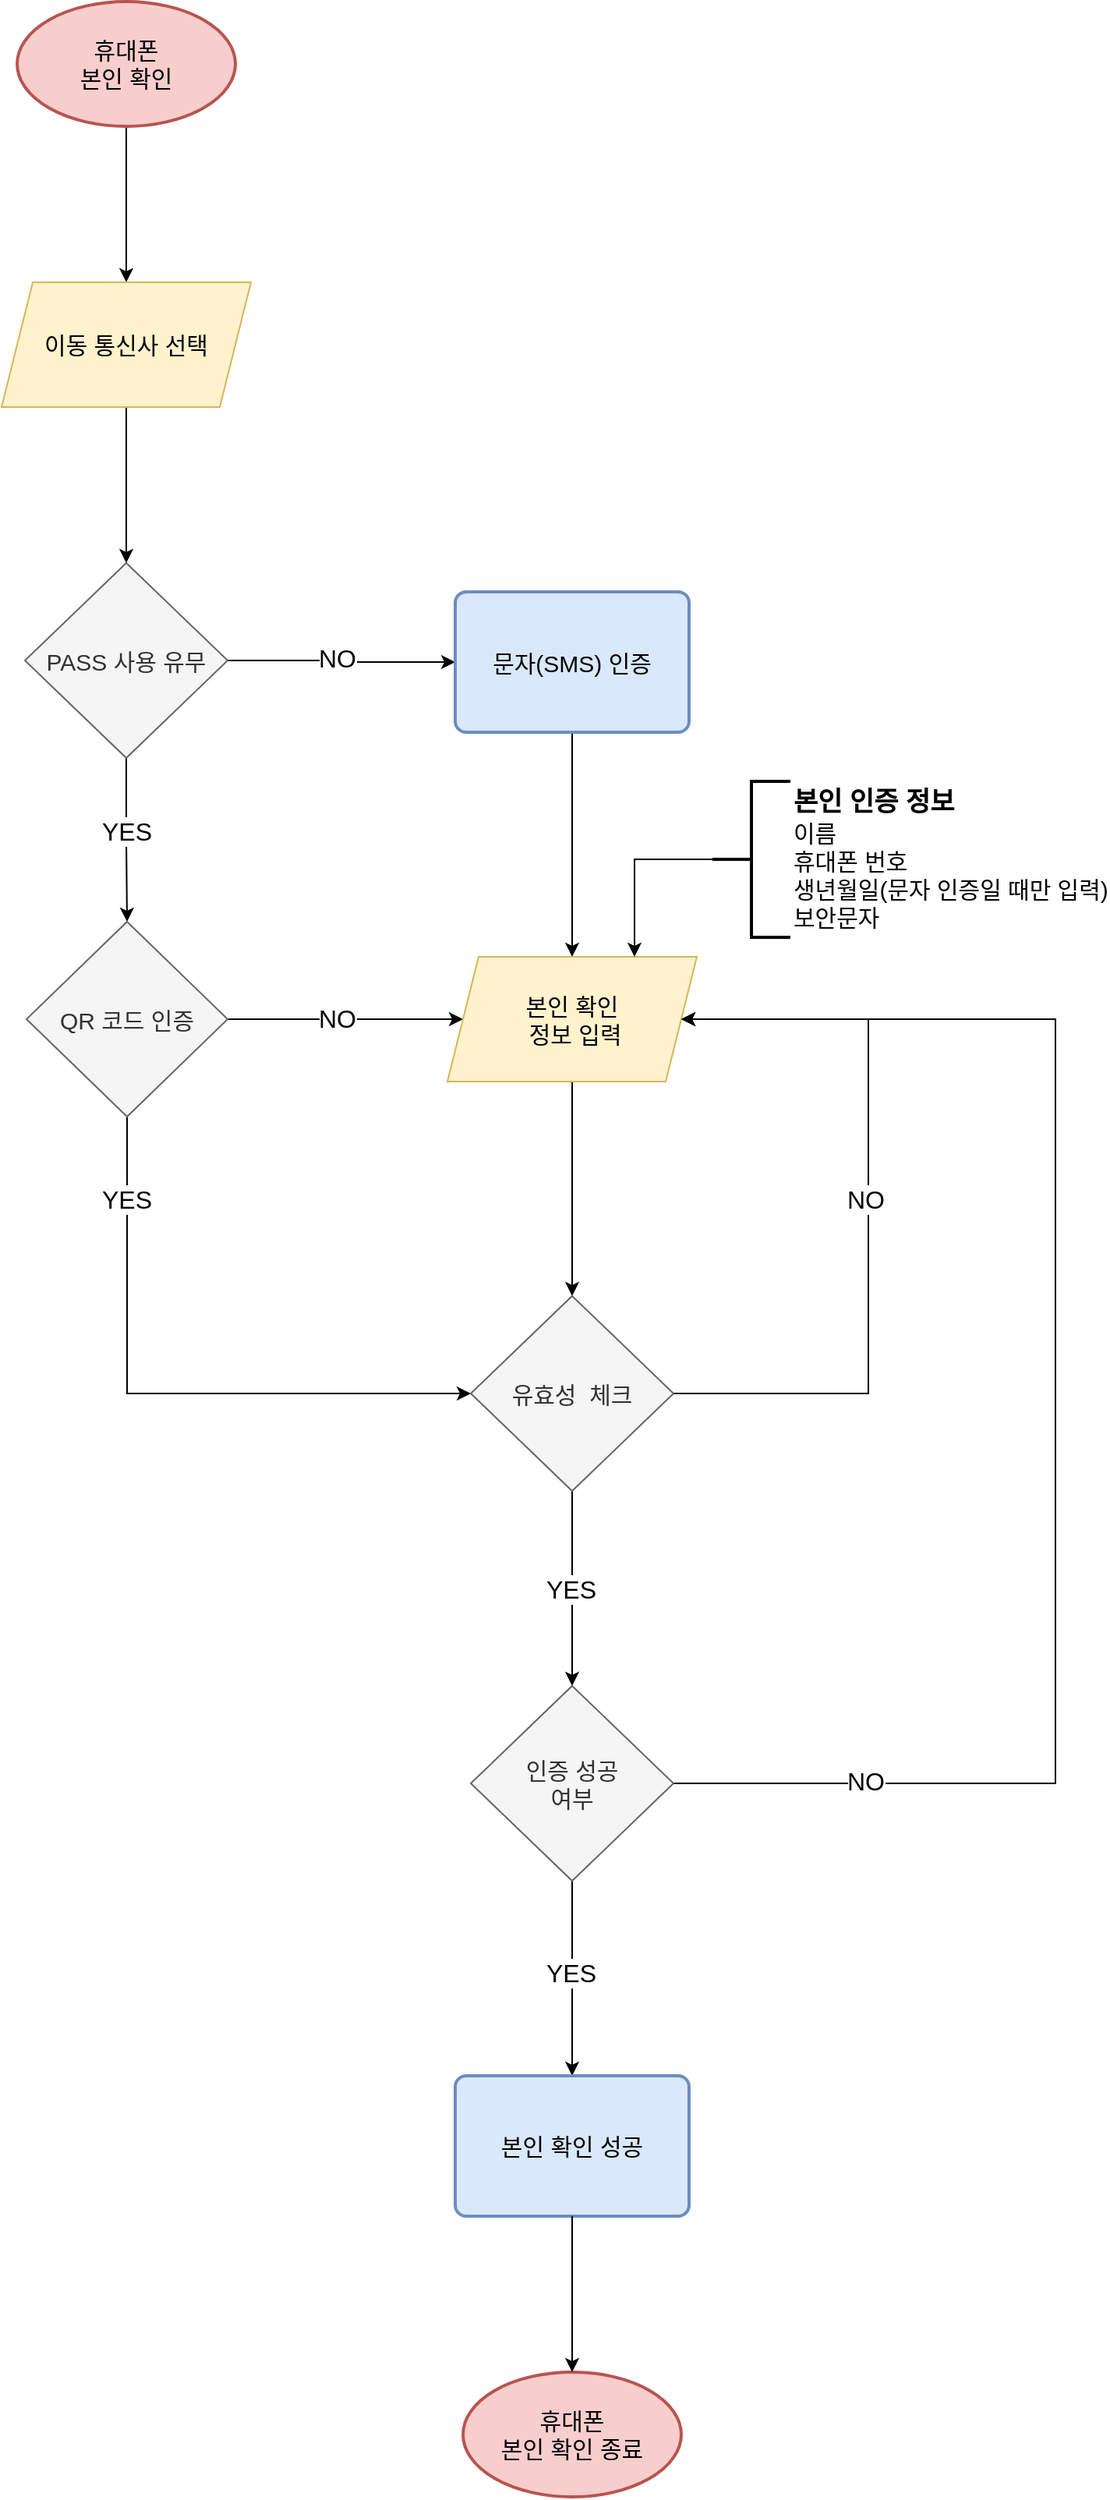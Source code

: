 <mxfile version="24.2.7" type="github">
  <diagram id="C5RBs43oDa-KdzZeNtuy" name="Page-1">
    <mxGraphModel dx="2049" dy="1114" grid="1" gridSize="10" guides="1" tooltips="1" connect="1" arrows="1" fold="1" page="1" pageScale="1" pageWidth="827" pageHeight="1169" math="0" shadow="0">
      <root>
        <mxCell id="WIyWlLk6GJQsqaUBKTNV-0" />
        <mxCell id="WIyWlLk6GJQsqaUBKTNV-1" parent="WIyWlLk6GJQsqaUBKTNV-0" />
        <mxCell id="JT5BL7dFvs0LwUX9XZ8y-6" style="edgeStyle=orthogonalEdgeStyle;rounded=0;orthogonalLoop=1;jettySize=auto;html=1;entryX=0.5;entryY=0;entryDx=0;entryDy=0;" edge="1" parent="WIyWlLk6GJQsqaUBKTNV-1" source="JT5BL7dFvs0LwUX9XZ8y-1" target="JT5BL7dFvs0LwUX9XZ8y-14">
          <mxGeometry relative="1" as="geometry">
            <mxPoint x="300" y="400" as="targetPoint" />
          </mxGeometry>
        </mxCell>
        <mxCell id="JT5BL7dFvs0LwUX9XZ8y-1" value="&lt;div&gt;&lt;font style=&quot;font-size: 15px;&quot;&gt;휴대폰&lt;/font&gt;&lt;/div&gt;&lt;font style=&quot;font-size: 15px;&quot;&gt;본인 확인&lt;/font&gt;" style="strokeWidth=2;html=1;shape=mxgraph.flowchart.start_1;whiteSpace=wrap;fillColor=#f8cecc;strokeColor=#b85450;" vertex="1" parent="WIyWlLk6GJQsqaUBKTNV-1">
          <mxGeometry x="344" y="60" width="140" height="80" as="geometry" />
        </mxCell>
        <mxCell id="JT5BL7dFvs0LwUX9XZ8y-54" style="edgeStyle=orthogonalEdgeStyle;rounded=0;orthogonalLoop=1;jettySize=auto;html=1;entryX=0.5;entryY=0;entryDx=0;entryDy=0;" edge="1" parent="WIyWlLk6GJQsqaUBKTNV-1" source="JT5BL7dFvs0LwUX9XZ8y-10" target="JT5BL7dFvs0LwUX9XZ8y-28">
          <mxGeometry relative="1" as="geometry" />
        </mxCell>
        <mxCell id="JT5BL7dFvs0LwUX9XZ8y-55" style="edgeStyle=orthogonalEdgeStyle;rounded=0;orthogonalLoop=1;jettySize=auto;html=1;" edge="1" parent="WIyWlLk6GJQsqaUBKTNV-1" source="JT5BL7dFvs0LwUX9XZ8y-10" target="JT5BL7dFvs0LwUX9XZ8y-40">
          <mxGeometry relative="1" as="geometry" />
        </mxCell>
        <mxCell id="JT5BL7dFvs0LwUX9XZ8y-10" value="&lt;font style=&quot;font-size: 15px;&quot;&gt;PASS 사용 유무&lt;/font&gt;" style="rhombus;whiteSpace=wrap;html=1;fillColor=#f5f5f5;fontColor=#333333;strokeColor=#666666;" vertex="1" parent="WIyWlLk6GJQsqaUBKTNV-1">
          <mxGeometry x="349" y="420" width="130" height="125" as="geometry" />
        </mxCell>
        <mxCell id="JT5BL7dFvs0LwUX9XZ8y-17" style="edgeStyle=orthogonalEdgeStyle;rounded=0;orthogonalLoop=1;jettySize=auto;html=1;" edge="1" parent="WIyWlLk6GJQsqaUBKTNV-1" source="JT5BL7dFvs0LwUX9XZ8y-14" target="JT5BL7dFvs0LwUX9XZ8y-10">
          <mxGeometry relative="1" as="geometry" />
        </mxCell>
        <mxCell id="JT5BL7dFvs0LwUX9XZ8y-14" value="&lt;span style=&quot;font-size: 15px;&quot;&gt;이동 통신사 선택&lt;/span&gt;" style="shape=parallelogram;perimeter=parallelogramPerimeter;whiteSpace=wrap;html=1;fixedSize=1;fillColor=#fff2cc;strokeColor=#d6b656;" vertex="1" parent="WIyWlLk6GJQsqaUBKTNV-1">
          <mxGeometry x="334" y="240" width="160" height="80" as="geometry" />
        </mxCell>
        <mxCell id="JT5BL7dFvs0LwUX9XZ8y-25" value="NO" style="edgeLabel;html=1;align=center;verticalAlign=middle;resizable=0;points=[];fontSize=16;" vertex="1" connectable="0" parent="WIyWlLk6GJQsqaUBKTNV-1">
          <mxGeometry x="594.995" y="373" as="geometry">
            <mxPoint x="-46" y="108" as="offset" />
          </mxGeometry>
        </mxCell>
        <mxCell id="JT5BL7dFvs0LwUX9XZ8y-36" style="edgeStyle=orthogonalEdgeStyle;rounded=0;orthogonalLoop=1;jettySize=auto;html=1;entryX=0;entryY=0.5;entryDx=0;entryDy=0;" edge="1" parent="WIyWlLk6GJQsqaUBKTNV-1" source="JT5BL7dFvs0LwUX9XZ8y-28" target="JT5BL7dFvs0LwUX9XZ8y-42">
          <mxGeometry relative="1" as="geometry">
            <mxPoint x="915" y="620" as="targetPoint" />
          </mxGeometry>
        </mxCell>
        <mxCell id="JT5BL7dFvs0LwUX9XZ8y-80" style="edgeStyle=orthogonalEdgeStyle;rounded=0;orthogonalLoop=1;jettySize=auto;html=1;entryX=0;entryY=0.5;entryDx=0;entryDy=0;" edge="1" parent="WIyWlLk6GJQsqaUBKTNV-1" source="JT5BL7dFvs0LwUX9XZ8y-28" target="JT5BL7dFvs0LwUX9XZ8y-48">
          <mxGeometry relative="1" as="geometry">
            <mxPoint x="414.5" y="960" as="targetPoint" />
            <Array as="points">
              <mxPoint x="415" y="952" />
            </Array>
          </mxGeometry>
        </mxCell>
        <mxCell id="JT5BL7dFvs0LwUX9XZ8y-28" value="&lt;span style=&quot;font-size: 15px;&quot;&gt;QR 코드 인증&lt;/span&gt;" style="rhombus;whiteSpace=wrap;html=1;fillColor=#f5f5f5;fontColor=#333333;strokeColor=#666666;" vertex="1" parent="WIyWlLk6GJQsqaUBKTNV-1">
          <mxGeometry x="350" y="650" width="129" height="125" as="geometry" />
        </mxCell>
        <mxCell id="JT5BL7dFvs0LwUX9XZ8y-31" value="YES" style="edgeLabel;html=1;align=center;verticalAlign=middle;resizable=0;points=[];fontSize=16;" vertex="1" connectable="0" parent="WIyWlLk6GJQsqaUBKTNV-1">
          <mxGeometry x="459.995" y="483.5" as="geometry">
            <mxPoint x="-46" y="108" as="offset" />
          </mxGeometry>
        </mxCell>
        <mxCell id="JT5BL7dFvs0LwUX9XZ8y-37" value="NO" style="edgeLabel;html=1;align=center;verticalAlign=middle;resizable=0;points=[];fontSize=16;" vertex="1" connectable="0" parent="WIyWlLk6GJQsqaUBKTNV-1">
          <mxGeometry x="594.995" y="603.5" as="geometry">
            <mxPoint x="-46" y="108" as="offset" />
          </mxGeometry>
        </mxCell>
        <mxCell id="JT5BL7dFvs0LwUX9XZ8y-60" style="edgeStyle=orthogonalEdgeStyle;rounded=0;orthogonalLoop=1;jettySize=auto;html=1;entryX=0.5;entryY=0;entryDx=0;entryDy=0;" edge="1" parent="WIyWlLk6GJQsqaUBKTNV-1" source="JT5BL7dFvs0LwUX9XZ8y-40" target="JT5BL7dFvs0LwUX9XZ8y-42">
          <mxGeometry relative="1" as="geometry" />
        </mxCell>
        <mxCell id="JT5BL7dFvs0LwUX9XZ8y-40" value="&lt;font style=&quot;font-size: 15px;&quot;&gt;문자(SMS) 인증&lt;/font&gt;" style="rounded=1;whiteSpace=wrap;html=1;absoluteArcSize=1;arcSize=14;strokeWidth=2;fillColor=#dae8fc;strokeColor=#6c8ebf;" vertex="1" parent="WIyWlLk6GJQsqaUBKTNV-1">
          <mxGeometry x="625" y="438.5" width="150" height="90" as="geometry" />
        </mxCell>
        <mxCell id="JT5BL7dFvs0LwUX9XZ8y-49" style="edgeStyle=orthogonalEdgeStyle;rounded=0;orthogonalLoop=1;jettySize=auto;html=1;" edge="1" parent="WIyWlLk6GJQsqaUBKTNV-1" source="JT5BL7dFvs0LwUX9XZ8y-42" target="JT5BL7dFvs0LwUX9XZ8y-48">
          <mxGeometry relative="1" as="geometry" />
        </mxCell>
        <mxCell id="JT5BL7dFvs0LwUX9XZ8y-42" value="&lt;font style=&quot;font-size: 15px;&quot;&gt;본인 확인&lt;/font&gt;&lt;div&gt;&lt;font style=&quot;font-size: 15px;&quot;&gt;&amp;nbsp;정보 입력&lt;/font&gt;&lt;/div&gt;" style="shape=parallelogram;perimeter=parallelogramPerimeter;whiteSpace=wrap;html=1;fixedSize=1;fillColor=#fff2cc;strokeColor=#d6b656;" vertex="1" parent="WIyWlLk6GJQsqaUBKTNV-1">
          <mxGeometry x="620" y="672.5" width="160" height="80" as="geometry" />
        </mxCell>
        <mxCell id="JT5BL7dFvs0LwUX9XZ8y-75" style="edgeStyle=orthogonalEdgeStyle;rounded=0;orthogonalLoop=1;jettySize=auto;html=1;entryX=1;entryY=0.5;entryDx=0;entryDy=0;" edge="1" parent="WIyWlLk6GJQsqaUBKTNV-1" source="JT5BL7dFvs0LwUX9XZ8y-48" target="JT5BL7dFvs0LwUX9XZ8y-42">
          <mxGeometry relative="1" as="geometry">
            <mxPoint x="910" y="710" as="targetPoint" />
            <Array as="points">
              <mxPoint x="890" y="952" />
              <mxPoint x="890" y="712" />
            </Array>
          </mxGeometry>
        </mxCell>
        <mxCell id="JT5BL7dFvs0LwUX9XZ8y-78" style="edgeStyle=orthogonalEdgeStyle;rounded=0;orthogonalLoop=1;jettySize=auto;html=1;entryX=0.5;entryY=0;entryDx=0;entryDy=0;" edge="1" parent="WIyWlLk6GJQsqaUBKTNV-1" source="JT5BL7dFvs0LwUX9XZ8y-48">
          <mxGeometry relative="1" as="geometry">
            <mxPoint x="700" y="1140" as="targetPoint" />
          </mxGeometry>
        </mxCell>
        <mxCell id="JT5BL7dFvs0LwUX9XZ8y-48" value="&lt;span style=&quot;font-size: 15px;&quot;&gt;유효성&amp;nbsp; 체크&lt;/span&gt;" style="rhombus;whiteSpace=wrap;html=1;fillColor=#f5f5f5;fontColor=#333333;strokeColor=#666666;" vertex="1" parent="WIyWlLk6GJQsqaUBKTNV-1">
          <mxGeometry x="635" y="890" width="130" height="125" as="geometry" />
        </mxCell>
        <mxCell id="JT5BL7dFvs0LwUX9XZ8y-57" value="YES" style="edgeLabel;html=1;align=center;verticalAlign=middle;resizable=0;points=[];fontSize=16;" vertex="1" connectable="0" parent="WIyWlLk6GJQsqaUBKTNV-1">
          <mxGeometry x="459.995" y="720" as="geometry">
            <mxPoint x="-46" y="108" as="offset" />
          </mxGeometry>
        </mxCell>
        <mxCell id="JT5BL7dFvs0LwUX9XZ8y-72" value="YES" style="edgeLabel;html=1;align=center;verticalAlign=middle;resizable=0;points=[];fontSize=16;" vertex="1" connectable="0" parent="WIyWlLk6GJQsqaUBKTNV-1">
          <mxGeometry x="744.995" y="970" as="geometry">
            <mxPoint x="-46" y="108" as="offset" />
          </mxGeometry>
        </mxCell>
        <mxCell id="JT5BL7dFvs0LwUX9XZ8y-76" value="NO" style="edgeLabel;html=1;align=center;verticalAlign=middle;resizable=0;points=[];fontSize=16;" vertex="1" connectable="0" parent="WIyWlLk6GJQsqaUBKTNV-1">
          <mxGeometry x="933.995" y="720" as="geometry">
            <mxPoint x="-46" y="108" as="offset" />
          </mxGeometry>
        </mxCell>
        <mxCell id="JT5BL7dFvs0LwUX9XZ8y-84" style="edgeStyle=orthogonalEdgeStyle;rounded=0;orthogonalLoop=1;jettySize=auto;html=1;entryX=1;entryY=0.5;entryDx=0;entryDy=0;" edge="1" parent="WIyWlLk6GJQsqaUBKTNV-1" source="JT5BL7dFvs0LwUX9XZ8y-83" target="JT5BL7dFvs0LwUX9XZ8y-42">
          <mxGeometry relative="1" as="geometry">
            <mxPoint x="990" y="710" as="targetPoint" />
            <Array as="points">
              <mxPoint x="1010" y="1202" />
              <mxPoint x="1010" y="712" />
            </Array>
          </mxGeometry>
        </mxCell>
        <mxCell id="JT5BL7dFvs0LwUX9XZ8y-86" style="edgeStyle=orthogonalEdgeStyle;rounded=0;orthogonalLoop=1;jettySize=auto;html=1;" edge="1" parent="WIyWlLk6GJQsqaUBKTNV-1" source="JT5BL7dFvs0LwUX9XZ8y-83">
          <mxGeometry relative="1" as="geometry">
            <mxPoint x="700" y="1390" as="targetPoint" />
          </mxGeometry>
        </mxCell>
        <mxCell id="JT5BL7dFvs0LwUX9XZ8y-83" value="&lt;span style=&quot;font-size: 15px;&quot;&gt;인증 성공&lt;/span&gt;&lt;div&gt;&lt;span style=&quot;font-size: 15px;&quot;&gt;여부&lt;/span&gt;&lt;/div&gt;" style="rhombus;whiteSpace=wrap;html=1;fillColor=#f5f5f5;fontColor=#333333;strokeColor=#666666;" vertex="1" parent="WIyWlLk6GJQsqaUBKTNV-1">
          <mxGeometry x="635" y="1140" width="130" height="125" as="geometry" />
        </mxCell>
        <mxCell id="JT5BL7dFvs0LwUX9XZ8y-85" value="NO" style="edgeLabel;html=1;align=center;verticalAlign=middle;resizable=0;points=[];fontSize=16;" vertex="1" connectable="0" parent="WIyWlLk6GJQsqaUBKTNV-1">
          <mxGeometry x="933.995" y="1093" as="geometry">
            <mxPoint x="-46" y="108" as="offset" />
          </mxGeometry>
        </mxCell>
        <mxCell id="JT5BL7dFvs0LwUX9XZ8y-87" value="YES" style="edgeLabel;html=1;align=center;verticalAlign=middle;resizable=0;points=[];fontSize=16;" vertex="1" connectable="0" parent="WIyWlLk6GJQsqaUBKTNV-1">
          <mxGeometry x="744.995" y="1216" as="geometry">
            <mxPoint x="-46" y="108" as="offset" />
          </mxGeometry>
        </mxCell>
        <mxCell id="JT5BL7dFvs0LwUX9XZ8y-88" value="&lt;span style=&quot;font-size: 15px;&quot;&gt;본인 확인 성공&lt;/span&gt;" style="rounded=1;whiteSpace=wrap;html=1;absoluteArcSize=1;arcSize=14;strokeWidth=2;fillColor=#dae8fc;strokeColor=#6c8ebf;" vertex="1" parent="WIyWlLk6GJQsqaUBKTNV-1">
          <mxGeometry x="625" y="1390" width="150" height="90" as="geometry" />
        </mxCell>
        <mxCell id="JT5BL7dFvs0LwUX9XZ8y-90" value="&lt;div&gt;&lt;span style=&quot;font-size: 15px;&quot;&gt;휴대폰&lt;/span&gt;&lt;/div&gt;&lt;span style=&quot;font-size: 15px;&quot;&gt;본인 확인 종료&lt;/span&gt;" style="strokeWidth=2;html=1;shape=mxgraph.flowchart.start_1;whiteSpace=wrap;fillColor=#f8cecc;strokeColor=#b85450;" vertex="1" parent="WIyWlLk6GJQsqaUBKTNV-1">
          <mxGeometry x="630" y="1580" width="140" height="80" as="geometry" />
        </mxCell>
        <mxCell id="JT5BL7dFvs0LwUX9XZ8y-91" style="edgeStyle=orthogonalEdgeStyle;rounded=0;orthogonalLoop=1;jettySize=auto;html=1;entryX=0.5;entryY=0;entryDx=0;entryDy=0;entryPerimeter=0;" edge="1" parent="WIyWlLk6GJQsqaUBKTNV-1" source="JT5BL7dFvs0LwUX9XZ8y-88" target="JT5BL7dFvs0LwUX9XZ8y-90">
          <mxGeometry relative="1" as="geometry" />
        </mxCell>
        <mxCell id="JT5BL7dFvs0LwUX9XZ8y-93" style="edgeStyle=orthogonalEdgeStyle;rounded=0;orthogonalLoop=1;jettySize=auto;html=1;entryX=0.75;entryY=0;entryDx=0;entryDy=0;" edge="1" parent="WIyWlLk6GJQsqaUBKTNV-1" source="JT5BL7dFvs0LwUX9XZ8y-92" target="JT5BL7dFvs0LwUX9XZ8y-42">
          <mxGeometry relative="1" as="geometry" />
        </mxCell>
        <mxCell id="JT5BL7dFvs0LwUX9XZ8y-92" value="&lt;b style=&quot;&quot;&gt;&lt;font style=&quot;font-size: 17px;&quot;&gt;본인 인증 정보&lt;/font&gt;&lt;/b&gt;&lt;div&gt;&lt;span style=&quot;font-size: 15px;&quot;&gt;이름&lt;/span&gt;&lt;/div&gt;&lt;div&gt;&lt;span style=&quot;font-size: 15px;&quot;&gt;휴대폰 번호&lt;/span&gt;&lt;/div&gt;&lt;div&gt;&lt;span style=&quot;font-size: 15px;&quot;&gt;생년월일(문자 인증일 때만 입력)&lt;br&gt;&lt;/span&gt;&lt;div&gt;&lt;span style=&quot;font-size: 15px;&quot;&gt;보안문자&lt;/span&gt;&lt;/div&gt;&lt;/div&gt;" style="strokeWidth=2;html=1;shape=mxgraph.flowchart.annotation_2;align=left;labelPosition=right;pointerEvents=1;" vertex="1" parent="WIyWlLk6GJQsqaUBKTNV-1">
          <mxGeometry x="790" y="560" width="50" height="100" as="geometry" />
        </mxCell>
      </root>
    </mxGraphModel>
  </diagram>
</mxfile>
